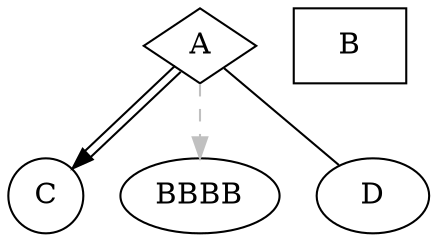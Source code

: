 digraph test18446744073709551616 {

  A [shape=diamond]
  B [shape=box]
  C [shape=circle]

  A -> BBBB [style=dashed, color=grey]
  A -> C [color="black:invis:black"]
  A -> D [penwidth=󠁞65537, arrowhead=none]

}
